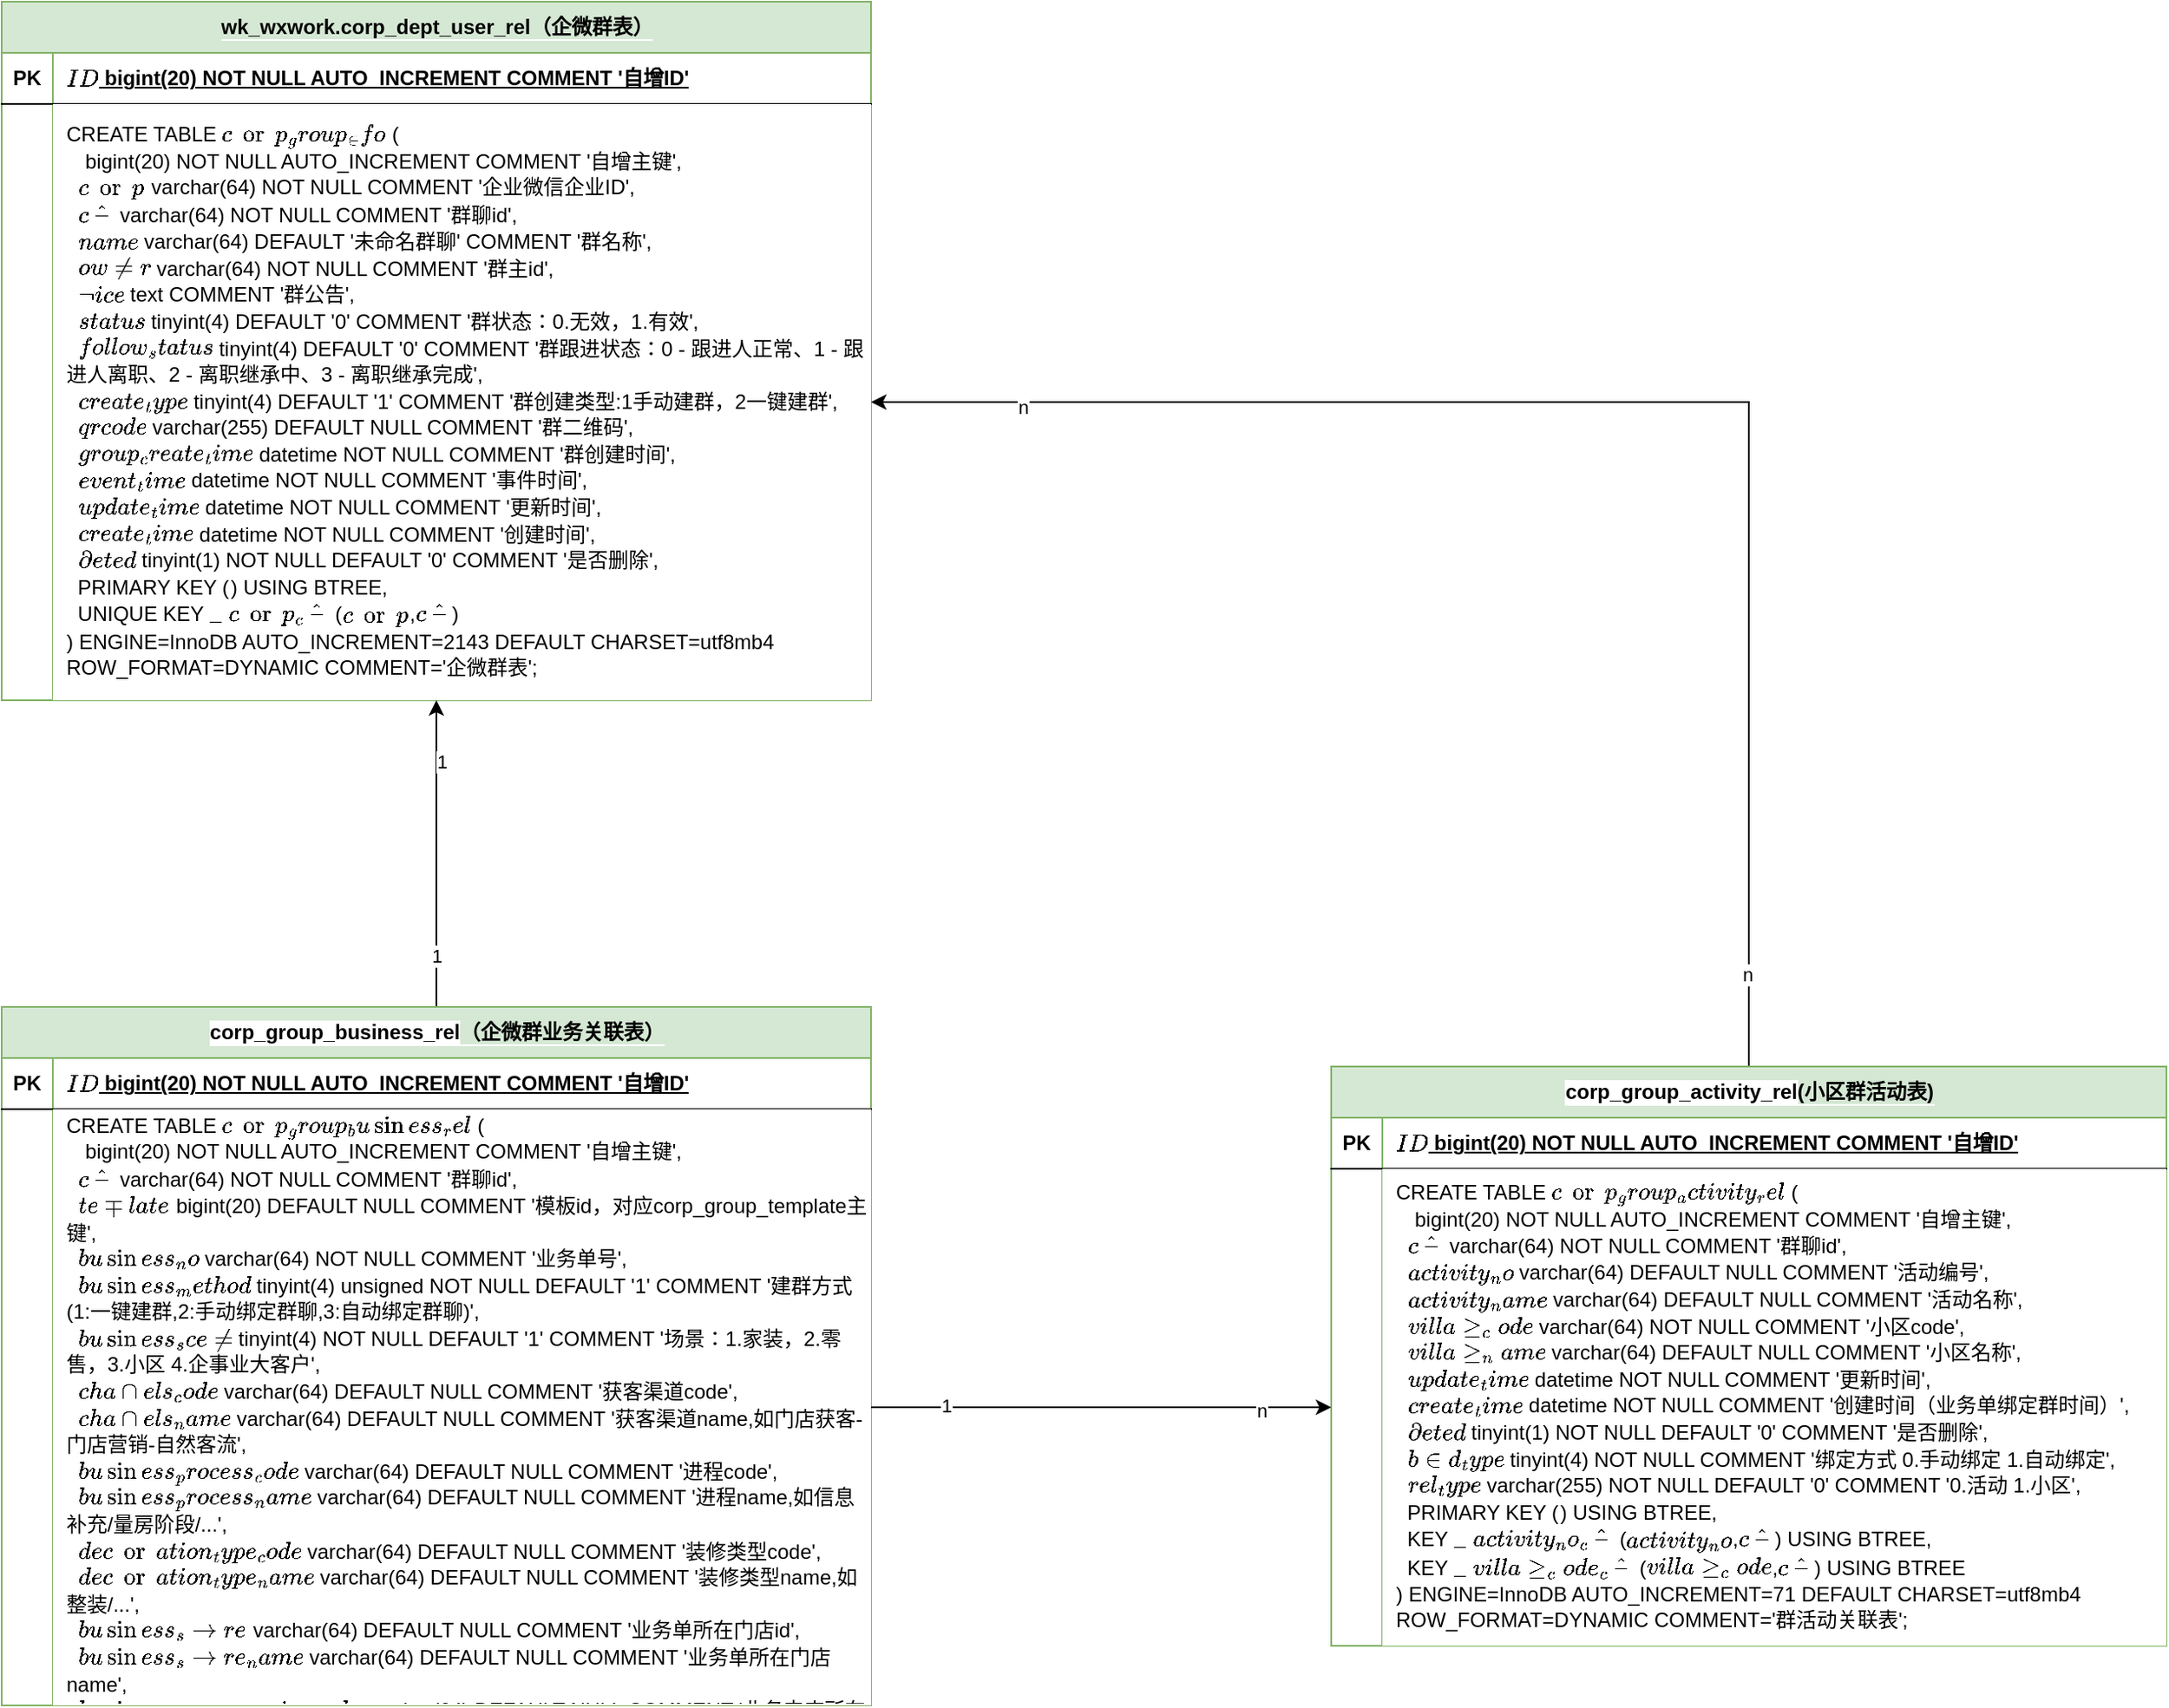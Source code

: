 <mxfile version="22.1.16" type="github">
  <diagram name="第 1 页" id="zuE6cotmqWaTh0HGoSQI">
    <mxGraphModel dx="4671" dy="2049" grid="1" gridSize="10" guides="1" tooltips="1" connect="1" arrows="1" fold="1" page="1" pageScale="1" pageWidth="827" pageHeight="1169" math="0" shadow="0">
      <root>
        <mxCell id="0" />
        <mxCell id="1" parent="0" />
        <mxCell id="PtrcrmeNgPHXPf14SZmX-1" value="&lt;span style=&quot;background-color: rgb(213, 232, 212);&quot;&gt;wk_wxwork.corp_dept_user_rel（企微群表）&lt;/span&gt;" style="shape=table;startSize=30;container=1;collapsible=1;childLayout=tableLayout;fixedRows=1;rowLines=0;fontStyle=1;align=center;resizeLast=1;html=1;labelBackgroundColor=default;fillColor=#d5e8d4;strokeColor=#82b366;" vertex="1" parent="1">
          <mxGeometry x="-2720" y="-760" width="510" height="410" as="geometry" />
        </mxCell>
        <mxCell id="PtrcrmeNgPHXPf14SZmX-2" value="" style="shape=tableRow;horizontal=0;startSize=0;swimlaneHead=0;swimlaneBody=0;fillColor=none;collapsible=0;dropTarget=0;points=[[0,0.5],[1,0.5]];portConstraint=eastwest;top=0;left=0;right=0;bottom=1;" vertex="1" parent="PtrcrmeNgPHXPf14SZmX-1">
          <mxGeometry y="30" width="510" height="30" as="geometry" />
        </mxCell>
        <mxCell id="PtrcrmeNgPHXPf14SZmX-3" value="PK" style="shape=partialRectangle;connectable=0;fillColor=none;top=0;left=0;bottom=0;right=0;fontStyle=1;overflow=hidden;whiteSpace=wrap;html=1;" vertex="1" parent="PtrcrmeNgPHXPf14SZmX-2">
          <mxGeometry width="30" height="30" as="geometry">
            <mxRectangle width="30" height="30" as="alternateBounds" />
          </mxGeometry>
        </mxCell>
        <mxCell id="PtrcrmeNgPHXPf14SZmX-4" value="`ID` bigint(20) NOT NULL AUTO_INCREMENT COMMENT &#39;自增ID&#39;" style="shape=partialRectangle;connectable=0;fillColor=none;top=0;left=0;bottom=0;right=0;align=left;spacingLeft=6;fontStyle=5;overflow=hidden;whiteSpace=wrap;html=1;" vertex="1" parent="PtrcrmeNgPHXPf14SZmX-2">
          <mxGeometry x="30" width="480" height="30" as="geometry">
            <mxRectangle width="480" height="30" as="alternateBounds" />
          </mxGeometry>
        </mxCell>
        <mxCell id="PtrcrmeNgPHXPf14SZmX-5" value="" style="shape=tableRow;horizontal=0;startSize=0;swimlaneHead=0;swimlaneBody=0;fillColor=none;collapsible=0;dropTarget=0;points=[[0,0.5],[1,0.5]];portConstraint=eastwest;top=0;left=0;right=0;bottom=0;" vertex="1" parent="PtrcrmeNgPHXPf14SZmX-1">
          <mxGeometry y="60" width="510" height="350" as="geometry" />
        </mxCell>
        <mxCell id="PtrcrmeNgPHXPf14SZmX-6" value="" style="shape=partialRectangle;connectable=0;fillColor=none;top=0;left=0;bottom=0;right=0;editable=1;overflow=hidden;whiteSpace=wrap;html=1;" vertex="1" parent="PtrcrmeNgPHXPf14SZmX-5">
          <mxGeometry width="30" height="350" as="geometry">
            <mxRectangle width="30" height="350" as="alternateBounds" />
          </mxGeometry>
        </mxCell>
        <mxCell id="PtrcrmeNgPHXPf14SZmX-7" value="&lt;div style=&quot;line-height: 130%;&quot;&gt;&lt;div style=&quot;line-height: 130%;&quot;&gt;&lt;div style=&quot;line-height: 130%;&quot;&gt;&lt;div style=&quot;line-height: 130%;&quot;&gt;&lt;div style=&quot;line-height: 130%;&quot;&gt;CREATE TABLE `corp_group_info` (&lt;/div&gt;&lt;div style=&quot;line-height: 130%;&quot;&gt;&amp;nbsp; `id` bigint(20) NOT NULL AUTO_INCREMENT COMMENT &#39;自增主键&#39;,&lt;/div&gt;&lt;div style=&quot;line-height: 130%;&quot;&gt;&amp;nbsp; `corp_id` varchar(64) NOT NULL COMMENT &#39;企业微信企业ID&#39;,&lt;/div&gt;&lt;div style=&quot;line-height: 130%;&quot;&gt;&amp;nbsp; `chat_id` varchar(64) NOT NULL COMMENT &#39;群聊id&#39;,&lt;/div&gt;&lt;div style=&quot;line-height: 130%;&quot;&gt;&amp;nbsp; `name` varchar(64) DEFAULT &#39;未命名群聊&#39; COMMENT &#39;群名称&#39;,&lt;/div&gt;&lt;div style=&quot;line-height: 130%;&quot;&gt;&amp;nbsp; `owner` varchar(64) NOT NULL COMMENT &#39;群主id&#39;,&lt;/div&gt;&lt;div style=&quot;line-height: 130%;&quot;&gt;&amp;nbsp; `notice` text COMMENT &#39;群公告&#39;,&lt;/div&gt;&lt;div style=&quot;line-height: 130%;&quot;&gt;&amp;nbsp; `status` tinyint(4) DEFAULT &#39;0&#39; COMMENT &#39;群状态：0.无效，1.有效&#39;,&lt;/div&gt;&lt;div style=&quot;line-height: 130%;&quot;&gt;&amp;nbsp; `follow_status` tinyint(4) DEFAULT &#39;0&#39; COMMENT &#39;群跟进状态：0 - 跟进人正常、1 - 跟进人离职、2 - 离职继承中、3 - 离职继承完成&#39;,&lt;/div&gt;&lt;div style=&quot;line-height: 130%;&quot;&gt;&amp;nbsp; `create_type` tinyint(4) DEFAULT &#39;1&#39; COMMENT &#39;群创建类型:1手动建群，2一键建群&#39;,&lt;/div&gt;&lt;div style=&quot;line-height: 130%;&quot;&gt;&amp;nbsp; `qrcode` varchar(255) DEFAULT NULL COMMENT &#39;群二维码&#39;,&lt;/div&gt;&lt;div style=&quot;line-height: 130%;&quot;&gt;&amp;nbsp; `group_create_time` datetime NOT NULL COMMENT &#39;群创建时间&#39;,&lt;/div&gt;&lt;div style=&quot;line-height: 130%;&quot;&gt;&amp;nbsp; `event_time` datetime NOT NULL COMMENT &#39;事件时间&#39;,&lt;/div&gt;&lt;div style=&quot;line-height: 130%;&quot;&gt;&amp;nbsp; `update_time` datetime NOT NULL COMMENT &#39;更新时间&#39;,&lt;/div&gt;&lt;div style=&quot;line-height: 130%;&quot;&gt;&amp;nbsp; `create_time` datetime NOT NULL COMMENT &#39;创建时间&#39;,&lt;/div&gt;&lt;div style=&quot;line-height: 130%;&quot;&gt;&amp;nbsp; `deleted` tinyint(1) NOT NULL DEFAULT &#39;0&#39; COMMENT &#39;是否删除&#39;,&lt;/div&gt;&lt;div style=&quot;line-height: 130%;&quot;&gt;&amp;nbsp; PRIMARY KEY (`id`) USING BTREE,&lt;/div&gt;&lt;div style=&quot;line-height: 130%;&quot;&gt;&amp;nbsp; UNIQUE KEY `idx_corp_chat_id` (`corp_id`,`chat_id`)&lt;/div&gt;&lt;div style=&quot;line-height: 130%;&quot;&gt;) ENGINE=InnoDB AUTO_INCREMENT=2143 DEFAULT CHARSET=utf8mb4 ROW_FORMAT=DYNAMIC COMMENT=&#39;企微群表&#39;;&lt;/div&gt;&lt;/div&gt;&lt;/div&gt;&lt;/div&gt;&lt;/div&gt;" style="shape=partialRectangle;connectable=0;fillColor=default;top=0;left=0;bottom=0;right=0;align=left;spacingLeft=6;overflow=hidden;whiteSpace=wrap;html=1;" vertex="1" parent="PtrcrmeNgPHXPf14SZmX-5">
          <mxGeometry x="30" width="480" height="350" as="geometry">
            <mxRectangle width="480" height="350" as="alternateBounds" />
          </mxGeometry>
        </mxCell>
        <mxCell id="PtrcrmeNgPHXPf14SZmX-23" style="edgeStyle=orthogonalEdgeStyle;rounded=0;orthogonalLoop=1;jettySize=auto;html=1;entryX=0.5;entryY=1;entryDx=0;entryDy=0;" edge="1" parent="1" source="PtrcrmeNgPHXPf14SZmX-8" target="PtrcrmeNgPHXPf14SZmX-1">
          <mxGeometry relative="1" as="geometry" />
        </mxCell>
        <mxCell id="PtrcrmeNgPHXPf14SZmX-27" value="1" style="edgeLabel;html=1;align=center;verticalAlign=middle;resizable=0;points=[];" vertex="1" connectable="0" parent="PtrcrmeNgPHXPf14SZmX-23">
          <mxGeometry x="0.608" y="-3" relative="1" as="geometry">
            <mxPoint as="offset" />
          </mxGeometry>
        </mxCell>
        <mxCell id="PtrcrmeNgPHXPf14SZmX-28" value="1" style="edgeLabel;html=1;align=center;verticalAlign=middle;resizable=0;points=[];" vertex="1" connectable="0" parent="PtrcrmeNgPHXPf14SZmX-23">
          <mxGeometry x="-0.662" relative="1" as="geometry">
            <mxPoint as="offset" />
          </mxGeometry>
        </mxCell>
        <mxCell id="PtrcrmeNgPHXPf14SZmX-8" value="corp_group_business_rel&lt;span style=&quot;background-color: rgb(213, 232, 212);&quot;&gt;（企微群业务关联表）&lt;/span&gt;" style="shape=table;startSize=30;container=1;collapsible=1;childLayout=tableLayout;fixedRows=1;rowLines=0;fontStyle=1;align=center;resizeLast=1;html=1;labelBackgroundColor=default;fillColor=#d5e8d4;strokeColor=#82b366;" vertex="1" parent="1">
          <mxGeometry x="-2720" y="-170" width="510" height="410" as="geometry" />
        </mxCell>
        <mxCell id="PtrcrmeNgPHXPf14SZmX-9" value="" style="shape=tableRow;horizontal=0;startSize=0;swimlaneHead=0;swimlaneBody=0;fillColor=none;collapsible=0;dropTarget=0;points=[[0,0.5],[1,0.5]];portConstraint=eastwest;top=0;left=0;right=0;bottom=1;" vertex="1" parent="PtrcrmeNgPHXPf14SZmX-8">
          <mxGeometry y="30" width="510" height="30" as="geometry" />
        </mxCell>
        <mxCell id="PtrcrmeNgPHXPf14SZmX-10" value="PK" style="shape=partialRectangle;connectable=0;fillColor=none;top=0;left=0;bottom=0;right=0;fontStyle=1;overflow=hidden;whiteSpace=wrap;html=1;" vertex="1" parent="PtrcrmeNgPHXPf14SZmX-9">
          <mxGeometry width="30" height="30" as="geometry">
            <mxRectangle width="30" height="30" as="alternateBounds" />
          </mxGeometry>
        </mxCell>
        <mxCell id="PtrcrmeNgPHXPf14SZmX-11" value="`ID` bigint(20) NOT NULL AUTO_INCREMENT COMMENT &#39;自增ID&#39;" style="shape=partialRectangle;connectable=0;fillColor=none;top=0;left=0;bottom=0;right=0;align=left;spacingLeft=6;fontStyle=5;overflow=hidden;whiteSpace=wrap;html=1;" vertex="1" parent="PtrcrmeNgPHXPf14SZmX-9">
          <mxGeometry x="30" width="480" height="30" as="geometry">
            <mxRectangle width="480" height="30" as="alternateBounds" />
          </mxGeometry>
        </mxCell>
        <mxCell id="PtrcrmeNgPHXPf14SZmX-12" value="" style="shape=tableRow;horizontal=0;startSize=0;swimlaneHead=0;swimlaneBody=0;fillColor=none;collapsible=0;dropTarget=0;points=[[0,0.5],[1,0.5]];portConstraint=eastwest;top=0;left=0;right=0;bottom=0;" vertex="1" parent="PtrcrmeNgPHXPf14SZmX-8">
          <mxGeometry y="60" width="510" height="350" as="geometry" />
        </mxCell>
        <mxCell id="PtrcrmeNgPHXPf14SZmX-13" value="" style="shape=partialRectangle;connectable=0;fillColor=none;top=0;left=0;bottom=0;right=0;editable=1;overflow=hidden;whiteSpace=wrap;html=1;" vertex="1" parent="PtrcrmeNgPHXPf14SZmX-12">
          <mxGeometry width="30" height="350" as="geometry">
            <mxRectangle width="30" height="350" as="alternateBounds" />
          </mxGeometry>
        </mxCell>
        <mxCell id="PtrcrmeNgPHXPf14SZmX-14" value="&lt;div style=&quot;line-height: 130%;&quot;&gt;&lt;div style=&quot;line-height: 130%;&quot;&gt;&lt;div style=&quot;line-height: 130%;&quot;&gt;&lt;div style=&quot;line-height: 130%;&quot;&gt;&lt;div style=&quot;line-height: 130%;&quot;&gt;&lt;div style=&quot;line-height: 130%;&quot;&gt;CREATE TABLE `corp_group_business_rel` (&lt;/div&gt;&lt;div style=&quot;line-height: 130%;&quot;&gt;&amp;nbsp; `id` bigint(20) NOT NULL AUTO_INCREMENT COMMENT &#39;自增主键&#39;,&lt;/div&gt;&lt;div style=&quot;line-height: 130%;&quot;&gt;&amp;nbsp; `chat_id` varchar(64) NOT NULL COMMENT &#39;群聊id&#39;,&lt;/div&gt;&lt;div style=&quot;line-height: 130%;&quot;&gt;&amp;nbsp; `template_id` bigint(20) DEFAULT NULL COMMENT &#39;模板id，对应corp_group_template主键&#39;,&lt;/div&gt;&lt;div style=&quot;line-height: 130%;&quot;&gt;&amp;nbsp; `business_no` varchar(64) NOT NULL COMMENT &#39;业务单号&#39;,&lt;/div&gt;&lt;div style=&quot;line-height: 130%;&quot;&gt;&amp;nbsp; `business_method` tinyint(4) unsigned NOT NULL DEFAULT &#39;1&#39; COMMENT &#39;建群方式(1:一键建群,2:手动绑定群聊,3:自动绑定群聊)&#39;,&lt;/div&gt;&lt;div style=&quot;line-height: 130%;&quot;&gt;&amp;nbsp; `business_scene` tinyint(4) NOT NULL DEFAULT &#39;1&#39; COMMENT &#39;场景：1.家装，2.零售，3.小区 4.企事业大客户&#39;,&lt;/div&gt;&lt;div style=&quot;line-height: 130%;&quot;&gt;&amp;nbsp; `channels_code` varchar(64) DEFAULT NULL COMMENT &#39;获客渠道code&#39;,&lt;/div&gt;&lt;div style=&quot;line-height: 130%;&quot;&gt;&amp;nbsp; `channels_name` varchar(64) DEFAULT NULL COMMENT &#39;获客渠道name,如门店获客-门店营销-自然客流&#39;,&lt;/div&gt;&lt;div style=&quot;line-height: 130%;&quot;&gt;&amp;nbsp; `business_process_code` varchar(64) DEFAULT NULL COMMENT &#39;进程code&#39;,&lt;/div&gt;&lt;div style=&quot;line-height: 130%;&quot;&gt;&amp;nbsp; `business_process_name` varchar(64) DEFAULT NULL COMMENT &#39;进程name,如信息补充/量房阶段/...&#39;,&lt;/div&gt;&lt;div style=&quot;line-height: 130%;&quot;&gt;&amp;nbsp; `decoration_type_code` varchar(64) DEFAULT NULL COMMENT &#39;装修类型code&#39;,&lt;/div&gt;&lt;div style=&quot;line-height: 130%;&quot;&gt;&amp;nbsp; `decoration_type_name` varchar(64) DEFAULT NULL COMMENT &#39;装修类型name,如整装/...&#39;,&lt;/div&gt;&lt;div style=&quot;line-height: 130%;&quot;&gt;&amp;nbsp; `business_store_id` varchar(64) DEFAULT NULL COMMENT &#39;业务单所在门店id&#39;,&lt;/div&gt;&lt;div style=&quot;line-height: 130%;&quot;&gt;&amp;nbsp; `business_store_name` varchar(64) DEFAULT NULL COMMENT &#39;业务单所在门店name&#39;,&lt;/div&gt;&lt;div style=&quot;line-height: 130%;&quot;&gt;&amp;nbsp; `business_store_region_code` varchar(64) DEFAULT NULL COMMENT &#39;业务门店所在区域id&#39;,&lt;/div&gt;&lt;div style=&quot;line-height: 130%;&quot;&gt;&amp;nbsp; `business_store_region_name` varchar(64) DEFAULT NULL COMMENT &#39;业务门店所在区域name&#39;,&lt;/div&gt;&lt;div style=&quot;line-height: 130%;&quot;&gt;&amp;nbsp; `business_user_ids` varchar(500) DEFAULT NULL COMMENT &#39;业务相关的员工ids&#39;,&lt;/div&gt;&lt;div style=&quot;line-height: 130%;&quot;&gt;&amp;nbsp; `business_user_names` varchar(500) DEFAULT NULL COMMENT &#39;业务相关的员工names&#39;,&lt;/div&gt;&lt;div style=&quot;line-height: 130%;&quot;&gt;&amp;nbsp; `business_create_time` datetime DEFAULT NULL COMMENT &#39;业务单创建时间&#39;,&lt;/div&gt;&lt;div style=&quot;line-height: 130%;&quot;&gt;&amp;nbsp; `update_time` datetime NOT NULL COMMENT &#39;更新时间&#39;,&lt;/div&gt;&lt;div style=&quot;line-height: 130%;&quot;&gt;&amp;nbsp; `create_time` datetime NOT NULL COMMENT &#39;创建时间（业务单绑定群时间）&#39;,&lt;/div&gt;&lt;div style=&quot;line-height: 130%;&quot;&gt;&amp;nbsp; `deleted` tinyint(1) NOT NULL DEFAULT &#39;0&#39; COMMENT &#39;是否删除&#39;,&lt;/div&gt;&lt;div style=&quot;line-height: 130%;&quot;&gt;&amp;nbsp; PRIMARY KEY (`id`) USING BTREE,&lt;/div&gt;&lt;div style=&quot;line-height: 130%;&quot;&gt;&amp;nbsp; UNIQUE KEY `idx_dispatch_chat_id` (`chat_id`,`business_no`) USING BTREE&lt;/div&gt;&lt;div style=&quot;line-height: 130%;&quot;&gt;) ENGINE=InnoDB AUTO_INCREMENT=403 DEFAULT CHARSET=utf8mb4 ROW_FORMAT=DYNAMIC COMMENT=&#39;群业务关系表&#39;;&lt;/div&gt;&lt;/div&gt;&lt;/div&gt;&lt;/div&gt;&lt;/div&gt;&lt;/div&gt;" style="shape=partialRectangle;connectable=0;fillColor=default;top=0;left=0;bottom=0;right=0;align=left;spacingLeft=6;overflow=hidden;whiteSpace=wrap;html=1;" vertex="1" parent="PtrcrmeNgPHXPf14SZmX-12">
          <mxGeometry x="30" width="480" height="350" as="geometry">
            <mxRectangle width="480" height="350" as="alternateBounds" />
          </mxGeometry>
        </mxCell>
        <mxCell id="PtrcrmeNgPHXPf14SZmX-24" style="edgeStyle=orthogonalEdgeStyle;rounded=0;orthogonalLoop=1;jettySize=auto;html=1;entryX=1;entryY=0.5;entryDx=0;entryDy=0;" edge="1" parent="1" source="PtrcrmeNgPHXPf14SZmX-15" target="PtrcrmeNgPHXPf14SZmX-5">
          <mxGeometry relative="1" as="geometry" />
        </mxCell>
        <mxCell id="PtrcrmeNgPHXPf14SZmX-25" value="n" style="edgeLabel;html=1;align=center;verticalAlign=middle;resizable=0;points=[];" vertex="1" connectable="0" parent="PtrcrmeNgPHXPf14SZmX-24">
          <mxGeometry x="-0.881" y="1" relative="1" as="geometry">
            <mxPoint as="offset" />
          </mxGeometry>
        </mxCell>
        <mxCell id="PtrcrmeNgPHXPf14SZmX-26" value="n" style="edgeLabel;html=1;align=center;verticalAlign=middle;resizable=0;points=[];" vertex="1" connectable="0" parent="PtrcrmeNgPHXPf14SZmX-24">
          <mxGeometry x="0.804" y="3" relative="1" as="geometry">
            <mxPoint as="offset" />
          </mxGeometry>
        </mxCell>
        <mxCell id="PtrcrmeNgPHXPf14SZmX-15" value="corp_group_activity_rel&lt;span style=&quot;background-color: rgb(213, 232, 212);&quot;&gt;(小区群活动表)&lt;/span&gt;" style="shape=table;startSize=30;container=1;collapsible=1;childLayout=tableLayout;fixedRows=1;rowLines=0;fontStyle=1;align=center;resizeLast=1;html=1;labelBackgroundColor=default;fillColor=#d5e8d4;strokeColor=#82b366;" vertex="1" parent="1">
          <mxGeometry x="-1940" y="-135" width="490" height="340" as="geometry" />
        </mxCell>
        <mxCell id="PtrcrmeNgPHXPf14SZmX-16" value="" style="shape=tableRow;horizontal=0;startSize=0;swimlaneHead=0;swimlaneBody=0;fillColor=none;collapsible=0;dropTarget=0;points=[[0,0.5],[1,0.5]];portConstraint=eastwest;top=0;left=0;right=0;bottom=1;" vertex="1" parent="PtrcrmeNgPHXPf14SZmX-15">
          <mxGeometry y="30" width="490" height="30" as="geometry" />
        </mxCell>
        <mxCell id="PtrcrmeNgPHXPf14SZmX-17" value="PK" style="shape=partialRectangle;connectable=0;fillColor=none;top=0;left=0;bottom=0;right=0;fontStyle=1;overflow=hidden;whiteSpace=wrap;html=1;" vertex="1" parent="PtrcrmeNgPHXPf14SZmX-16">
          <mxGeometry width="30" height="30" as="geometry">
            <mxRectangle width="30" height="30" as="alternateBounds" />
          </mxGeometry>
        </mxCell>
        <mxCell id="PtrcrmeNgPHXPf14SZmX-18" value="`ID` bigint(20) NOT NULL AUTO_INCREMENT COMMENT &#39;自增ID&#39;" style="shape=partialRectangle;connectable=0;fillColor=none;top=0;left=0;bottom=0;right=0;align=left;spacingLeft=6;fontStyle=5;overflow=hidden;whiteSpace=wrap;html=1;" vertex="1" parent="PtrcrmeNgPHXPf14SZmX-16">
          <mxGeometry x="30" width="460" height="30" as="geometry">
            <mxRectangle width="460" height="30" as="alternateBounds" />
          </mxGeometry>
        </mxCell>
        <mxCell id="PtrcrmeNgPHXPf14SZmX-19" value="" style="shape=tableRow;horizontal=0;startSize=0;swimlaneHead=0;swimlaneBody=0;fillColor=none;collapsible=0;dropTarget=0;points=[[0,0.5],[1,0.5]];portConstraint=eastwest;top=0;left=0;right=0;bottom=0;" vertex="1" parent="PtrcrmeNgPHXPf14SZmX-15">
          <mxGeometry y="60" width="490" height="280" as="geometry" />
        </mxCell>
        <mxCell id="PtrcrmeNgPHXPf14SZmX-20" value="" style="shape=partialRectangle;connectable=0;fillColor=none;top=0;left=0;bottom=0;right=0;editable=1;overflow=hidden;whiteSpace=wrap;html=1;" vertex="1" parent="PtrcrmeNgPHXPf14SZmX-19">
          <mxGeometry width="30" height="280" as="geometry">
            <mxRectangle width="30" height="280" as="alternateBounds" />
          </mxGeometry>
        </mxCell>
        <mxCell id="PtrcrmeNgPHXPf14SZmX-21" value="&lt;div style=&quot;line-height: 130%;&quot;&gt;&lt;div style=&quot;line-height: 130%;&quot;&gt;&lt;div style=&quot;line-height: 130%;&quot;&gt;&lt;div style=&quot;line-height: 130%;&quot;&gt;&lt;div style=&quot;line-height: 130%;&quot;&gt;&lt;div style=&quot;line-height: 130%;&quot;&gt;&lt;div style=&quot;line-height: 130%;&quot;&gt;CREATE TABLE `corp_group_activity_rel` (&lt;/div&gt;&lt;div style=&quot;line-height: 130%;&quot;&gt;&amp;nbsp; `id` bigint(20) NOT NULL AUTO_INCREMENT COMMENT &#39;自增主键&#39;,&lt;/div&gt;&lt;div style=&quot;line-height: 130%;&quot;&gt;&amp;nbsp; `chat_id` varchar(64) NOT NULL COMMENT &#39;群聊id&#39;,&lt;/div&gt;&lt;div style=&quot;line-height: 130%;&quot;&gt;&amp;nbsp; `activity_no` varchar(64) DEFAULT NULL COMMENT &#39;活动编号&#39;,&lt;/div&gt;&lt;div style=&quot;line-height: 130%;&quot;&gt;&amp;nbsp; `activity_name` varchar(64) DEFAULT NULL COMMENT &#39;活动名称&#39;,&lt;/div&gt;&lt;div style=&quot;line-height: 130%;&quot;&gt;&amp;nbsp; `village_code` varchar(64) NOT NULL COMMENT &#39;小区code&#39;,&lt;/div&gt;&lt;div style=&quot;line-height: 130%;&quot;&gt;&amp;nbsp; `village_name` varchar(64) DEFAULT NULL COMMENT &#39;小区名称&#39;,&lt;/div&gt;&lt;div style=&quot;line-height: 130%;&quot;&gt;&amp;nbsp; `update_time` datetime NOT NULL COMMENT &#39;更新时间&#39;,&lt;/div&gt;&lt;div style=&quot;line-height: 130%;&quot;&gt;&amp;nbsp; `create_time` datetime NOT NULL COMMENT &#39;创建时间（业务单绑定群时间）&#39;,&lt;/div&gt;&lt;div style=&quot;line-height: 130%;&quot;&gt;&amp;nbsp; `deleted` tinyint(1) NOT NULL DEFAULT &#39;0&#39; COMMENT &#39;是否删除&#39;,&lt;/div&gt;&lt;div style=&quot;line-height: 130%;&quot;&gt;&amp;nbsp; `bind_type` tinyint(4) NOT NULL COMMENT &#39;绑定方式 0.手动绑定 1.自动绑定&#39;,&lt;/div&gt;&lt;div style=&quot;line-height: 130%;&quot;&gt;&amp;nbsp; `rel_type` varchar(255) NOT NULL DEFAULT &#39;0&#39; COMMENT &#39;0.活动 1.小区&#39;,&lt;/div&gt;&lt;div style=&quot;line-height: 130%;&quot;&gt;&amp;nbsp; PRIMARY KEY (`id`) USING BTREE,&lt;/div&gt;&lt;div style=&quot;line-height: 130%;&quot;&gt;&amp;nbsp; KEY `idx_activity_no_chat_id` (`activity_no`,`chat_id`) USING BTREE,&lt;/div&gt;&lt;div style=&quot;line-height: 130%;&quot;&gt;&amp;nbsp; KEY `idx_village_code_chat_id` (`village_code`,`chat_id`) USING BTREE&lt;/div&gt;&lt;div style=&quot;line-height: 130%;&quot;&gt;) ENGINE=InnoDB AUTO_INCREMENT=71 DEFAULT CHARSET=utf8mb4 ROW_FORMAT=DYNAMIC COMMENT=&#39;群活动关联表&#39;;&lt;/div&gt;&lt;/div&gt;&lt;/div&gt;&lt;/div&gt;&lt;/div&gt;&lt;/div&gt;&lt;/div&gt;" style="shape=partialRectangle;connectable=0;fillColor=default;top=0;left=0;bottom=0;right=0;align=left;spacingLeft=6;overflow=hidden;whiteSpace=wrap;html=1;" vertex="1" parent="PtrcrmeNgPHXPf14SZmX-19">
          <mxGeometry x="30" width="460" height="280" as="geometry">
            <mxRectangle width="460" height="280" as="alternateBounds" />
          </mxGeometry>
        </mxCell>
        <mxCell id="PtrcrmeNgPHXPf14SZmX-22" style="edgeStyle=orthogonalEdgeStyle;rounded=0;orthogonalLoop=1;jettySize=auto;html=1;" edge="1" parent="1" source="PtrcrmeNgPHXPf14SZmX-12" target="PtrcrmeNgPHXPf14SZmX-19">
          <mxGeometry relative="1" as="geometry" />
        </mxCell>
        <mxCell id="PtrcrmeNgPHXPf14SZmX-29" value="1" style="edgeLabel;html=1;align=center;verticalAlign=middle;resizable=0;points=[];" vertex="1" connectable="0" parent="PtrcrmeNgPHXPf14SZmX-22">
          <mxGeometry x="-0.674" y="1" relative="1" as="geometry">
            <mxPoint as="offset" />
          </mxGeometry>
        </mxCell>
        <mxCell id="PtrcrmeNgPHXPf14SZmX-30" value="n" style="edgeLabel;html=1;align=center;verticalAlign=middle;resizable=0;points=[];" vertex="1" connectable="0" parent="PtrcrmeNgPHXPf14SZmX-22">
          <mxGeometry x="0.691" y="-2" relative="1" as="geometry">
            <mxPoint as="offset" />
          </mxGeometry>
        </mxCell>
      </root>
    </mxGraphModel>
  </diagram>
</mxfile>
